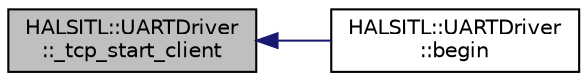 digraph "HALSITL::UARTDriver::_tcp_start_client"
{
 // INTERACTIVE_SVG=YES
  edge [fontname="Helvetica",fontsize="10",labelfontname="Helvetica",labelfontsize="10"];
  node [fontname="Helvetica",fontsize="10",shape=record];
  rankdir="LR";
  Node1 [label="HALSITL::UARTDriver\l::_tcp_start_client",height=0.2,width=0.4,color="black", fillcolor="grey75", style="filled", fontcolor="black"];
  Node1 -> Node2 [dir="back",color="midnightblue",fontsize="10",style="solid",fontname="Helvetica"];
  Node2 [label="HALSITL::UARTDriver\l::begin",height=0.2,width=0.4,color="black", fillcolor="white", style="filled",URL="$classHALSITL_1_1UARTDriver.html#a3c0680a281a3832fe9bae399ef9b8854"];
}
